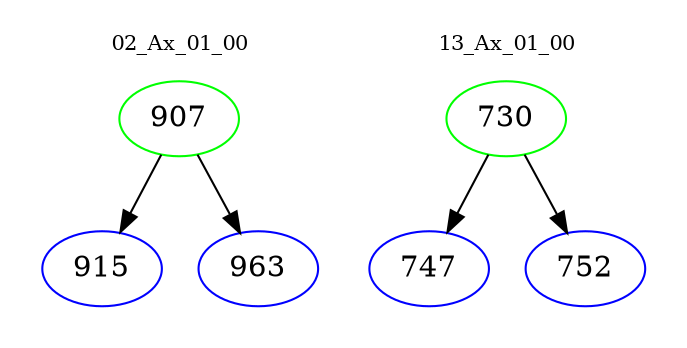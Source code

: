 digraph{
subgraph cluster_0 {
color = white
label = "02_Ax_01_00";
fontsize=10;
T0_907 [label="907", color="green"]
T0_907 -> T0_915 [color="black"]
T0_915 [label="915", color="blue"]
T0_907 -> T0_963 [color="black"]
T0_963 [label="963", color="blue"]
}
subgraph cluster_1 {
color = white
label = "13_Ax_01_00";
fontsize=10;
T1_730 [label="730", color="green"]
T1_730 -> T1_747 [color="black"]
T1_747 [label="747", color="blue"]
T1_730 -> T1_752 [color="black"]
T1_752 [label="752", color="blue"]
}
}
